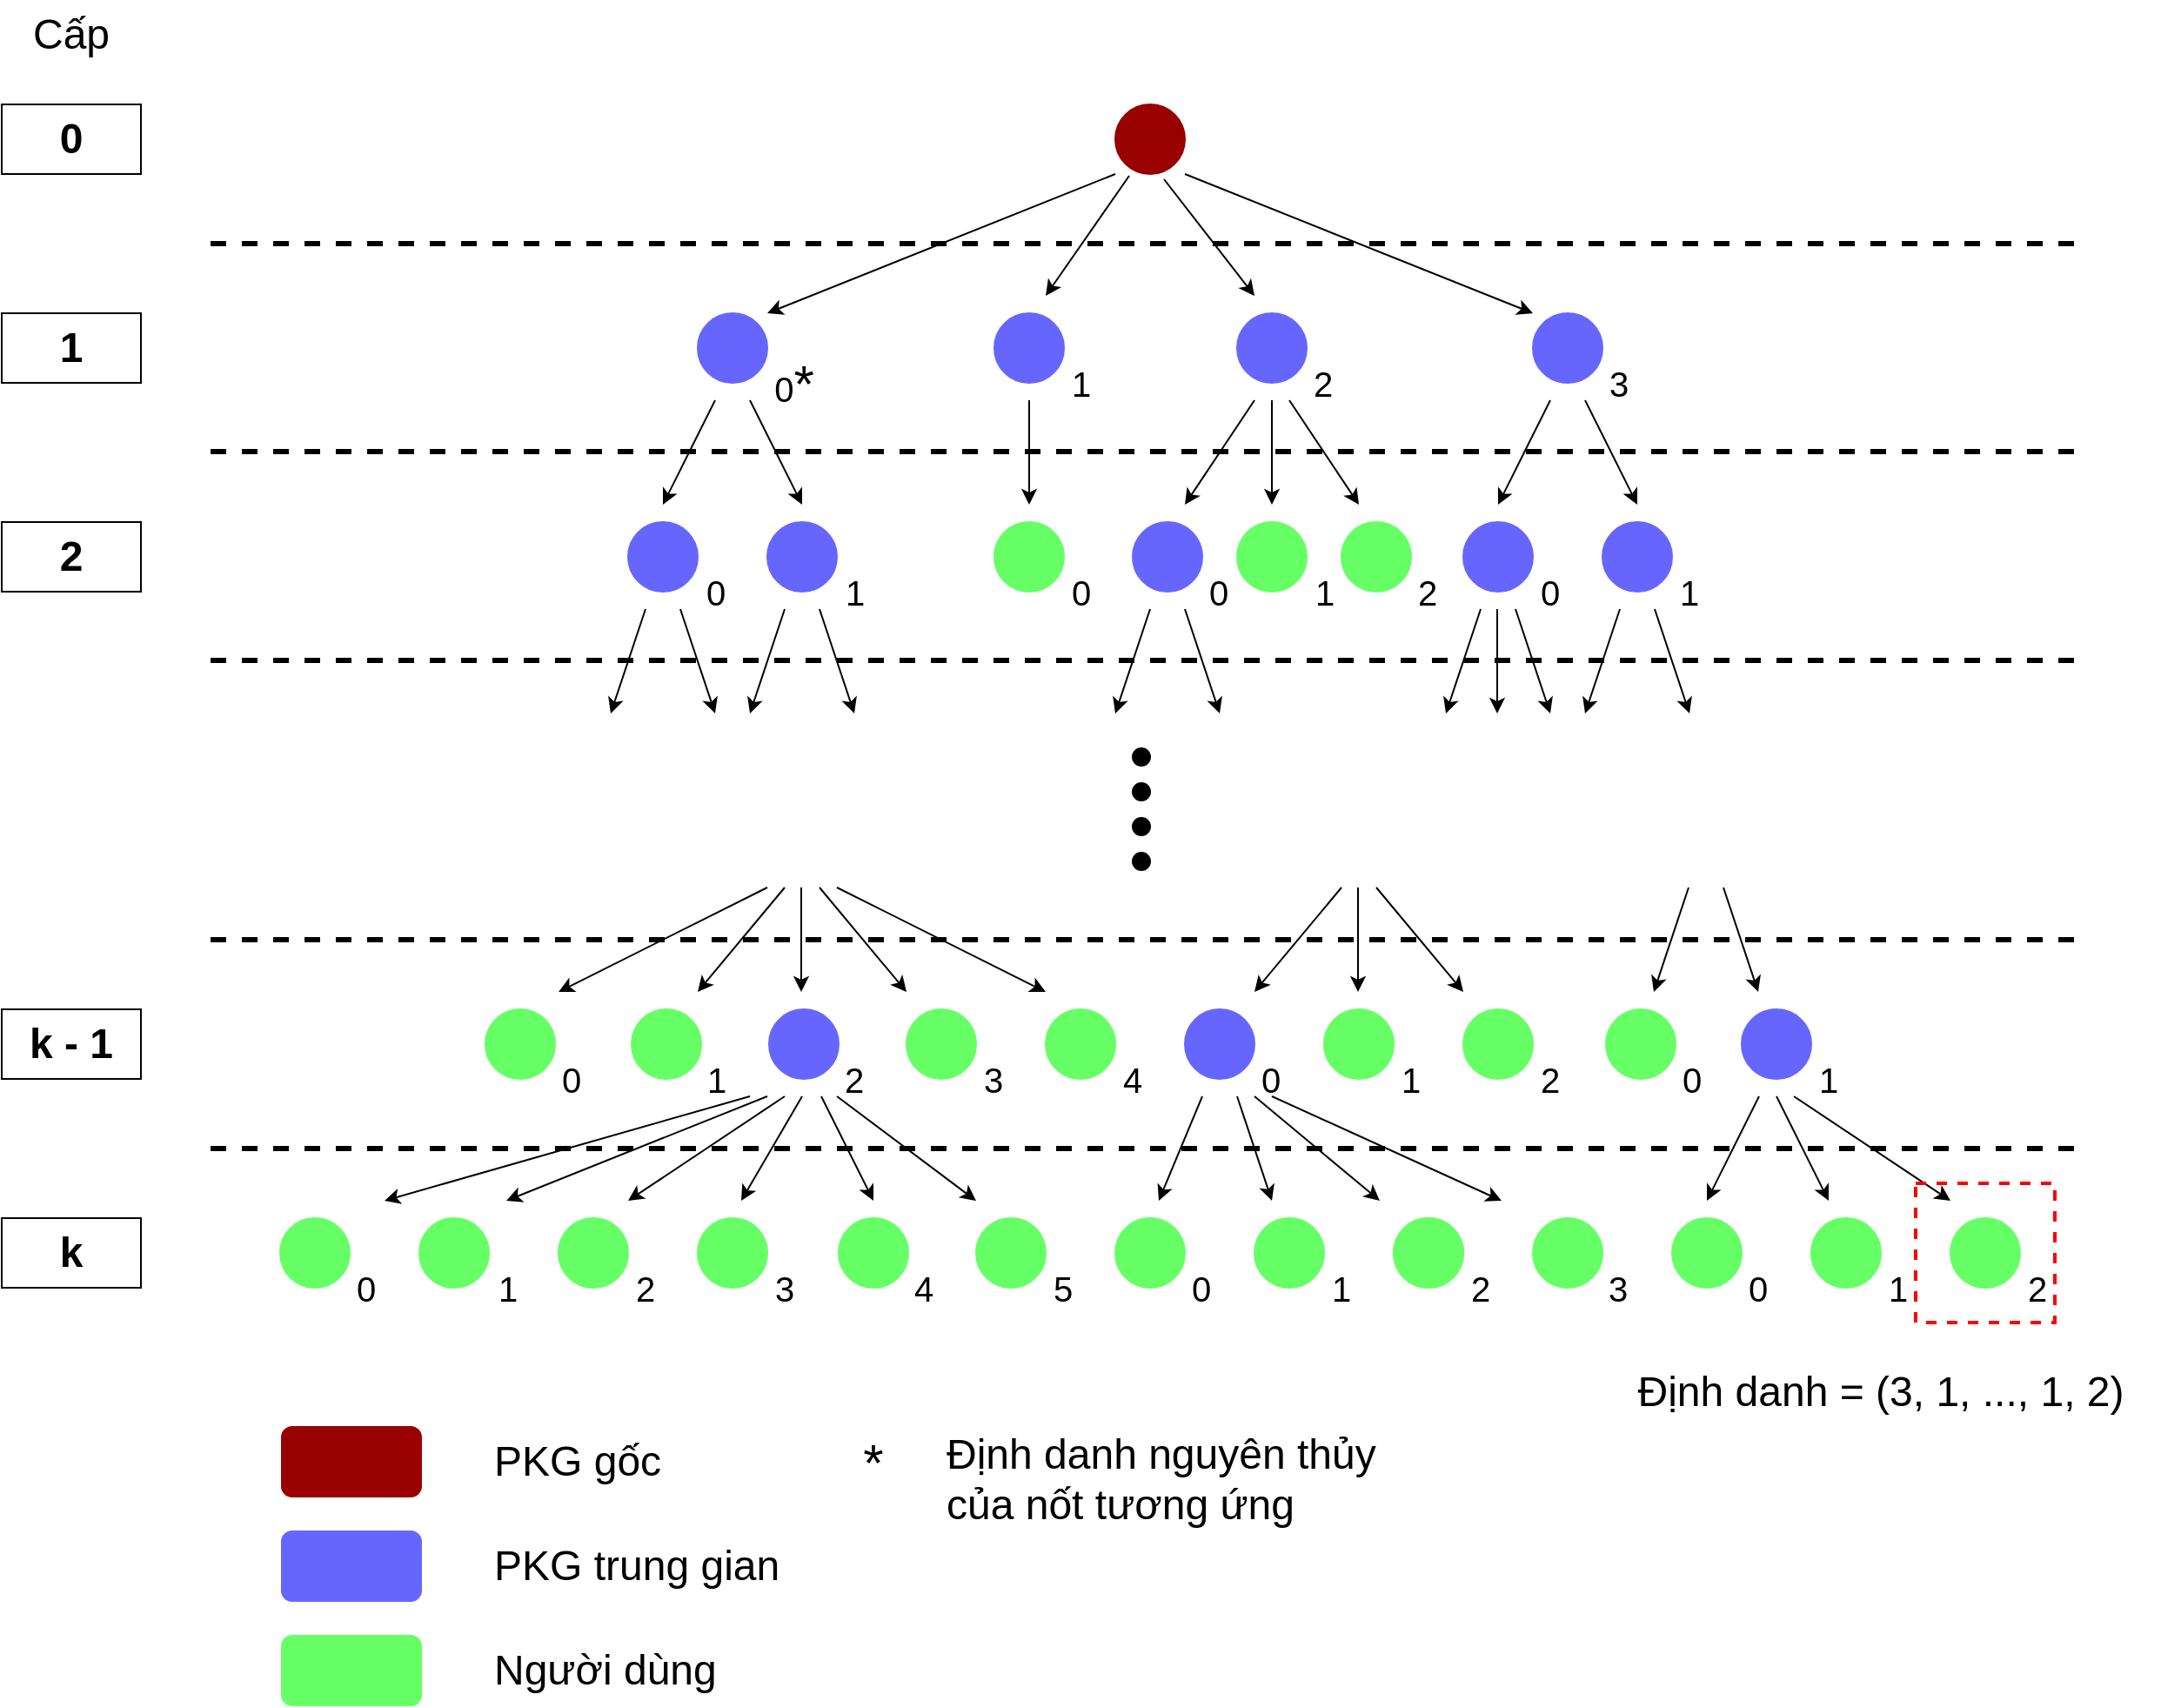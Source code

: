 <mxfile version="10.7.0"><diagram id="vFiF8j0RMszXJs4A3Tne" name="Page-1"><mxGraphModel dx="2248" dy="781" grid="1" gridSize="10" guides="1" tooltips="1" connect="1" arrows="1" fold="1" page="1" pageScale="1" pageWidth="850" pageHeight="1100" math="0" shadow="0"><root><mxCell id="0"/><mxCell id="1" parent="0"/><mxCell id="K9Ebvd3u7xetknsDpgHP-2" value="" style="ellipse;whiteSpace=wrap;html=1;aspect=fixed;fillColor=#990000;strokeColor=#990000;" parent="1" vertex="1"><mxGeometry x="400" y="80" width="40" height="40" as="geometry"/></mxCell><mxCell id="K9Ebvd3u7xetknsDpgHP-3" value="" style="ellipse;whiteSpace=wrap;html=1;aspect=fixed;fillColor=#6666FF;strokeColor=#6666FF;" parent="1" vertex="1"><mxGeometry x="330.5" y="200" width="40" height="40" as="geometry"/></mxCell><mxCell id="K9Ebvd3u7xetknsDpgHP-4" value="" style="ellipse;whiteSpace=wrap;html=1;aspect=fixed;fillColor=#6666FF;strokeColor=#6666FF;" parent="1" vertex="1"><mxGeometry x="160" y="200" width="40" height="40" as="geometry"/></mxCell><mxCell id="K9Ebvd3u7xetknsDpgHP-5" value="" style="ellipse;whiteSpace=wrap;html=1;aspect=fixed;fillColor=#6666FF;strokeColor=#6666FF;" parent="1" vertex="1"><mxGeometry x="470" y="200" width="40" height="40" as="geometry"/></mxCell><mxCell id="K9Ebvd3u7xetknsDpgHP-6" value="" style="ellipse;whiteSpace=wrap;html=1;aspect=fixed;fillColor=#6666FF;strokeColor=#6666FF;" parent="1" vertex="1"><mxGeometry x="640" y="200" width="40" height="40" as="geometry"/></mxCell><mxCell id="K9Ebvd3u7xetknsDpgHP-7" value="" style="ellipse;whiteSpace=wrap;html=1;aspect=fixed;fillColor=#6666FF;strokeColor=#6666FF;" parent="1" vertex="1"><mxGeometry x="200" y="320" width="40" height="40" as="geometry"/></mxCell><mxCell id="K9Ebvd3u7xetknsDpgHP-8" value="" style="ellipse;whiteSpace=wrap;html=1;aspect=fixed;fillColor=#6666FF;strokeColor=#6666FF;" parent="1" vertex="1"><mxGeometry x="120" y="320" width="40" height="40" as="geometry"/></mxCell><mxCell id="K9Ebvd3u7xetknsDpgHP-9" value="" style="ellipse;whiteSpace=wrap;html=1;aspect=fixed;fillColor=#66FF66;strokeColor=#66FF66;" parent="1" vertex="1"><mxGeometry x="330.5" y="320" width="40" height="40" as="geometry"/></mxCell><mxCell id="K9Ebvd3u7xetknsDpgHP-10" value="" style="ellipse;whiteSpace=wrap;html=1;aspect=fixed;fillColor=#6666FF;strokeColor=#6666FF;" parent="1" vertex="1"><mxGeometry x="410" y="320" width="40" height="40" as="geometry"/></mxCell><mxCell id="K9Ebvd3u7xetknsDpgHP-11" value="" style="ellipse;whiteSpace=wrap;html=1;aspect=fixed;fillColor=#66FF66;strokeColor=#66FF66;" parent="1" vertex="1"><mxGeometry x="470" y="320" width="40" height="40" as="geometry"/></mxCell><mxCell id="K9Ebvd3u7xetknsDpgHP-12" value="" style="ellipse;whiteSpace=wrap;html=1;aspect=fixed;fillColor=#66FF66;strokeColor=#66FF66;" parent="1" vertex="1"><mxGeometry x="530" y="320" width="40" height="40" as="geometry"/></mxCell><mxCell id="K9Ebvd3u7xetknsDpgHP-13" value="" style="ellipse;whiteSpace=wrap;html=1;aspect=fixed;fillColor=#6666FF;strokeColor=#6666FF;" parent="1" vertex="1"><mxGeometry x="600" y="320" width="40" height="40" as="geometry"/></mxCell><mxCell id="K9Ebvd3u7xetknsDpgHP-14" value="" style="ellipse;whiteSpace=wrap;html=1;aspect=fixed;fillColor=#6666FF;strokeColor=#6666FF;" parent="1" vertex="1"><mxGeometry x="680" y="320" width="40" height="40" as="geometry"/></mxCell><mxCell id="K9Ebvd3u7xetknsDpgHP-17" value="" style="endArrow=classic;html=1;strokeWidth=1;" parent="1" edge="1"><mxGeometry width="50" height="50" relative="1" as="geometry"><mxPoint x="400" y="120" as="sourcePoint"/><mxPoint x="200" y="200" as="targetPoint"/></mxGeometry></mxCell><mxCell id="K9Ebvd3u7xetknsDpgHP-18" value="" style="endArrow=classic;html=1;strokeWidth=1;exitX=0.2;exitY=1.025;exitDx=0;exitDy=0;exitPerimeter=0;" parent="1" source="K9Ebvd3u7xetknsDpgHP-2" edge="1"><mxGeometry width="50" height="50" relative="1" as="geometry"><mxPoint x="420" y="150" as="sourcePoint"/><mxPoint x="360" y="190" as="targetPoint"/></mxGeometry></mxCell><mxCell id="K9Ebvd3u7xetknsDpgHP-19" value="" style="endArrow=classic;html=1;strokeWidth=1;exitX=0.7;exitY=1.075;exitDx=0;exitDy=0;exitPerimeter=0;" parent="1" source="K9Ebvd3u7xetknsDpgHP-2" edge="1"><mxGeometry width="50" height="50" relative="1" as="geometry"><mxPoint x="430" y="130" as="sourcePoint"/><mxPoint x="480" y="190" as="targetPoint"/></mxGeometry></mxCell><mxCell id="K9Ebvd3u7xetknsDpgHP-20" value="" style="endArrow=classic;html=1;strokeWidth=1;" parent="1" edge="1"><mxGeometry width="50" height="50" relative="1" as="geometry"><mxPoint x="440" y="120" as="sourcePoint"/><mxPoint x="640" y="200" as="targetPoint"/></mxGeometry></mxCell><mxCell id="K9Ebvd3u7xetknsDpgHP-21" value="" style="endArrow=classic;html=1;strokeWidth=1;" parent="1" edge="1"><mxGeometry width="50" height="50" relative="1" as="geometry"><mxPoint x="170" y="250" as="sourcePoint"/><mxPoint x="140" y="310" as="targetPoint"/></mxGeometry></mxCell><mxCell id="K9Ebvd3u7xetknsDpgHP-22" value="" style="endArrow=classic;html=1;strokeWidth=1;" parent="1" edge="1"><mxGeometry width="50" height="50" relative="1" as="geometry"><mxPoint x="190" y="250" as="sourcePoint"/><mxPoint x="220" y="310" as="targetPoint"/></mxGeometry></mxCell><mxCell id="K9Ebvd3u7xetknsDpgHP-24" value="" style="endArrow=classic;html=1;strokeWidth=1;" parent="1" edge="1"><mxGeometry width="50" height="50" relative="1" as="geometry"><mxPoint x="650" y="250" as="sourcePoint"/><mxPoint x="620" y="310" as="targetPoint"/></mxGeometry></mxCell><mxCell id="K9Ebvd3u7xetknsDpgHP-25" value="" style="endArrow=classic;html=1;strokeWidth=1;" parent="1" edge="1"><mxGeometry width="50" height="50" relative="1" as="geometry"><mxPoint x="670" y="250" as="sourcePoint"/><mxPoint x="700" y="310" as="targetPoint"/></mxGeometry></mxCell><mxCell id="K9Ebvd3u7xetknsDpgHP-27" value="" style="endArrow=classic;html=1;strokeWidth=1;" parent="1" edge="1"><mxGeometry width="50" height="50" relative="1" as="geometry"><mxPoint x="480" y="250" as="sourcePoint"/><mxPoint x="440" y="310" as="targetPoint"/></mxGeometry></mxCell><mxCell id="K9Ebvd3u7xetknsDpgHP-28" value="" style="endArrow=classic;html=1;strokeWidth=1;" parent="1" edge="1"><mxGeometry width="50" height="50" relative="1" as="geometry"><mxPoint x="500" y="250" as="sourcePoint"/><mxPoint x="540" y="310" as="targetPoint"/></mxGeometry></mxCell><mxCell id="K9Ebvd3u7xetknsDpgHP-29" value="" style="endArrow=classic;html=1;strokeWidth=1;" parent="1" edge="1"><mxGeometry width="50" height="50" relative="1" as="geometry"><mxPoint x="490" y="250" as="sourcePoint"/><mxPoint x="490" y="310" as="targetPoint"/></mxGeometry></mxCell><mxCell id="K9Ebvd3u7xetknsDpgHP-30" value="" style="endArrow=classic;html=1;strokeWidth=1;" parent="1" edge="1"><mxGeometry width="50" height="50" relative="1" as="geometry"><mxPoint x="350.5" y="250" as="sourcePoint"/><mxPoint x="350.5" y="310" as="targetPoint"/></mxGeometry></mxCell><mxCell id="K9Ebvd3u7xetknsDpgHP-33" value="" style="endArrow=classic;html=1;strokeWidth=1;" parent="1" edge="1"><mxGeometry width="50" height="50" relative="1" as="geometry"><mxPoint x="130" y="370" as="sourcePoint"/><mxPoint x="110" y="430" as="targetPoint"/></mxGeometry></mxCell><mxCell id="K9Ebvd3u7xetknsDpgHP-34" value="" style="endArrow=classic;html=1;strokeWidth=1;" parent="1" edge="1"><mxGeometry width="50" height="50" relative="1" as="geometry"><mxPoint x="150" y="370" as="sourcePoint"/><mxPoint x="170" y="430" as="targetPoint"/></mxGeometry></mxCell><mxCell id="K9Ebvd3u7xetknsDpgHP-35" value="" style="endArrow=classic;html=1;strokeWidth=1;" parent="1" edge="1"><mxGeometry width="50" height="50" relative="1" as="geometry"><mxPoint x="210" y="370" as="sourcePoint"/><mxPoint x="190" y="430" as="targetPoint"/></mxGeometry></mxCell><mxCell id="K9Ebvd3u7xetknsDpgHP-36" value="" style="endArrow=classic;html=1;strokeWidth=1;" parent="1" edge="1"><mxGeometry width="50" height="50" relative="1" as="geometry"><mxPoint x="230" y="370" as="sourcePoint"/><mxPoint x="250" y="430" as="targetPoint"/></mxGeometry></mxCell><mxCell id="K9Ebvd3u7xetknsDpgHP-37" value="" style="endArrow=classic;html=1;strokeWidth=1;" parent="1" edge="1"><mxGeometry width="50" height="50" relative="1" as="geometry"><mxPoint x="420" y="370" as="sourcePoint"/><mxPoint x="400" y="430" as="targetPoint"/></mxGeometry></mxCell><mxCell id="K9Ebvd3u7xetknsDpgHP-38" value="" style="endArrow=classic;html=1;strokeWidth=1;" parent="1" edge="1"><mxGeometry width="50" height="50" relative="1" as="geometry"><mxPoint x="440" y="370" as="sourcePoint"/><mxPoint x="460" y="430" as="targetPoint"/></mxGeometry></mxCell><mxCell id="K9Ebvd3u7xetknsDpgHP-39" value="" style="endArrow=classic;html=1;strokeWidth=1;" parent="1" edge="1"><mxGeometry width="50" height="50" relative="1" as="geometry"><mxPoint x="610" y="370" as="sourcePoint"/><mxPoint x="590" y="430" as="targetPoint"/></mxGeometry></mxCell><mxCell id="K9Ebvd3u7xetknsDpgHP-40" value="" style="endArrow=classic;html=1;strokeWidth=1;" parent="1" edge="1"><mxGeometry width="50" height="50" relative="1" as="geometry"><mxPoint x="630" y="370" as="sourcePoint"/><mxPoint x="650" y="430" as="targetPoint"/></mxGeometry></mxCell><mxCell id="K9Ebvd3u7xetknsDpgHP-41" value="" style="endArrow=classic;html=1;strokeWidth=1;" parent="1" edge="1"><mxGeometry width="50" height="50" relative="1" as="geometry"><mxPoint x="690" y="370" as="sourcePoint"/><mxPoint x="670" y="430" as="targetPoint"/></mxGeometry></mxCell><mxCell id="K9Ebvd3u7xetknsDpgHP-42" value="" style="endArrow=classic;html=1;strokeWidth=1;" parent="1" edge="1"><mxGeometry width="50" height="50" relative="1" as="geometry"><mxPoint x="710" y="370" as="sourcePoint"/><mxPoint x="730" y="430" as="targetPoint"/></mxGeometry></mxCell><mxCell id="K9Ebvd3u7xetknsDpgHP-44" value="" style="ellipse;whiteSpace=wrap;html=1;aspect=fixed;fillColor=#000000;" parent="1" vertex="1"><mxGeometry x="410" y="450" width="10" height="10" as="geometry"/></mxCell><mxCell id="K9Ebvd3u7xetknsDpgHP-45" value="" style="ellipse;whiteSpace=wrap;html=1;aspect=fixed;fillColor=#000000;" parent="1" vertex="1"><mxGeometry x="410" y="470" width="10" height="10" as="geometry"/></mxCell><mxCell id="K9Ebvd3u7xetknsDpgHP-46" value="" style="ellipse;whiteSpace=wrap;html=1;aspect=fixed;fillColor=#000000;" parent="1" vertex="1"><mxGeometry x="410" y="490" width="10" height="10" as="geometry"/></mxCell><mxCell id="K9Ebvd3u7xetknsDpgHP-47" value="" style="ellipse;whiteSpace=wrap;html=1;aspect=fixed;fillColor=#000000;" parent="1" vertex="1"><mxGeometry x="410" y="510" width="10" height="10" as="geometry"/></mxCell><mxCell id="K9Ebvd3u7xetknsDpgHP-48" value="" style="endArrow=none;dashed=1;html=1;strokeWidth=3;" parent="1" edge="1"><mxGeometry width="50" height="50" relative="1" as="geometry"><mxPoint x="-120" y="560" as="sourcePoint"/><mxPoint x="960" y="560" as="targetPoint"/></mxGeometry></mxCell><mxCell id="K9Ebvd3u7xetknsDpgHP-49" value="" style="ellipse;whiteSpace=wrap;html=1;aspect=fixed;fillColor=#6666FF;strokeColor=#6666FF;" parent="1" vertex="1"><mxGeometry x="201" y="600" width="40" height="40" as="geometry"/></mxCell><mxCell id="K9Ebvd3u7xetknsDpgHP-50" value="" style="ellipse;whiteSpace=wrap;html=1;aspect=fixed;fillColor=#66FF66;strokeColor=#66FF66;" parent="1" vertex="1"><mxGeometry x="122" y="600" width="40" height="40" as="geometry"/></mxCell><mxCell id="K9Ebvd3u7xetknsDpgHP-51" value="" style="ellipse;whiteSpace=wrap;html=1;aspect=fixed;fillColor=#6666FF;strokeColor=#6666FF;" parent="1" vertex="1"><mxGeometry x="440" y="600" width="40" height="40" as="geometry"/></mxCell><mxCell id="K9Ebvd3u7xetknsDpgHP-52" value="" style="ellipse;whiteSpace=wrap;html=1;aspect=fixed;fillColor=#66FF66;strokeColor=#66FF66;" parent="1" vertex="1"><mxGeometry x="682" y="600" width="40" height="40" as="geometry"/></mxCell><mxCell id="K9Ebvd3u7xetknsDpgHP-53" value="" style="ellipse;whiteSpace=wrap;html=1;aspect=fixed;fillColor=#66FF66;strokeColor=#66FF66;" parent="1" vertex="1"><mxGeometry x="160" y="720" width="40" height="40" as="geometry"/></mxCell><mxCell id="K9Ebvd3u7xetknsDpgHP-54" value="" style="ellipse;whiteSpace=wrap;html=1;aspect=fixed;fillColor=#66FF66;strokeColor=#66FF66;" parent="1" vertex="1"><mxGeometry x="-80" y="720" width="40" height="40" as="geometry"/></mxCell><mxCell id="K9Ebvd3u7xetknsDpgHP-55" value="" style="ellipse;whiteSpace=wrap;html=1;aspect=fixed;fillColor=#66FF66;strokeColor=#66FF66;" parent="1" vertex="1"><mxGeometry x="320" y="720" width="40" height="40" as="geometry"/></mxCell><mxCell id="K9Ebvd3u7xetknsDpgHP-56" value="" style="ellipse;whiteSpace=wrap;html=1;aspect=fixed;fillColor=#66FF66;strokeColor=#66FF66;" parent="1" vertex="1"><mxGeometry x="400" y="720" width="40" height="40" as="geometry"/></mxCell><mxCell id="K9Ebvd3u7xetknsDpgHP-57" value="" style="ellipse;whiteSpace=wrap;html=1;aspect=fixed;fillColor=#66FF66;strokeColor=#66FF66;" parent="1" vertex="1"><mxGeometry x="480" y="720" width="40" height="40" as="geometry"/></mxCell><mxCell id="K9Ebvd3u7xetknsDpgHP-122" value="" style="ellipse;whiteSpace=wrap;html=1;aspect=fixed;fillColor=#66FF66;strokeColor=#66FF66;" parent="1" vertex="1"><mxGeometry x="560" y="720" width="40" height="40" as="geometry"/></mxCell><mxCell id="K9Ebvd3u7xetknsDpgHP-59" value="" style="ellipse;whiteSpace=wrap;html=1;aspect=fixed;fillColor=#66FF66;strokeColor=#66FF66;" parent="1" vertex="1"><mxGeometry x="560" y="720" width="40" height="40" as="geometry"/></mxCell><mxCell id="K9Ebvd3u7xetknsDpgHP-60" value="" style="ellipse;whiteSpace=wrap;html=1;aspect=fixed;fillColor=#66FF66;strokeColor=#66FF66;" parent="1" vertex="1"><mxGeometry x="640" y="720" width="40" height="40" as="geometry"/></mxCell><mxCell id="K9Ebvd3u7xetknsDpgHP-61" value="" style="endArrow=none;dashed=1;html=1;strokeWidth=3;" parent="1" edge="1"><mxGeometry width="50" height="50" relative="1" as="geometry"><mxPoint x="-120" y="680" as="sourcePoint"/><mxPoint x="960" y="680" as="targetPoint"/></mxGeometry></mxCell><mxCell id="K9Ebvd3u7xetknsDpgHP-63" value="" style="endArrow=classic;html=1;strokeWidth=1;" parent="1" edge="1"><mxGeometry width="50" height="50" relative="1" as="geometry"><mxPoint x="220" y="650" as="sourcePoint"/><mxPoint x="185" y="710" as="targetPoint"/></mxGeometry></mxCell><mxCell id="K9Ebvd3u7xetknsDpgHP-64" value="" style="endArrow=classic;html=1;strokeWidth=1;" parent="1" edge="1"><mxGeometry width="50" height="50" relative="1" as="geometry"><mxPoint x="231" y="650" as="sourcePoint"/><mxPoint x="261" y="710" as="targetPoint"/></mxGeometry></mxCell><mxCell id="K9Ebvd3u7xetknsDpgHP-65" value="" style="endArrow=classic;html=1;strokeWidth=1;" parent="1" edge="1"><mxGeometry width="50" height="50" relative="1" as="geometry"><mxPoint x="490" y="650" as="sourcePoint"/><mxPoint x="622" y="710" as="targetPoint"/></mxGeometry></mxCell><mxCell id="K9Ebvd3u7xetknsDpgHP-67" value="" style="endArrow=classic;html=1;strokeWidth=1;" parent="1" edge="1"><mxGeometry width="50" height="50" relative="1" as="geometry"><mxPoint x="450" y="650" as="sourcePoint"/><mxPoint x="425" y="710" as="targetPoint"/></mxGeometry></mxCell><mxCell id="K9Ebvd3u7xetknsDpgHP-68" value="" style="endArrow=classic;html=1;strokeWidth=1;" parent="1" edge="1"><mxGeometry width="50" height="50" relative="1" as="geometry"><mxPoint x="480" y="650" as="sourcePoint"/><mxPoint x="552" y="710" as="targetPoint"/></mxGeometry></mxCell><mxCell id="K9Ebvd3u7xetknsDpgHP-69" value="" style="endArrow=classic;html=1;strokeWidth=1;" parent="1" edge="1"><mxGeometry width="50" height="50" relative="1" as="geometry"><mxPoint x="470" y="650" as="sourcePoint"/><mxPoint x="490" y="710" as="targetPoint"/></mxGeometry></mxCell><mxCell id="K9Ebvd3u7xetknsDpgHP-71" value="" style="ellipse;whiteSpace=wrap;html=1;aspect=fixed;fillColor=#66FF66;strokeColor=#66FF66;" parent="1" vertex="1"><mxGeometry x="280" y="600" width="40" height="40" as="geometry"/></mxCell><mxCell id="K9Ebvd3u7xetknsDpgHP-72" value="" style="ellipse;whiteSpace=wrap;html=1;aspect=fixed;fillColor=#66FF66;strokeColor=#66FF66;" parent="1" vertex="1"><mxGeometry x="360" y="600" width="40" height="40" as="geometry"/></mxCell><mxCell id="K9Ebvd3u7xetknsDpgHP-73" value="" style="ellipse;whiteSpace=wrap;html=1;aspect=fixed;fillColor=#66FF66;strokeColor=#66FF66;" parent="1" vertex="1"><mxGeometry x="520" y="600" width="40" height="40" as="geometry"/></mxCell><mxCell id="K9Ebvd3u7xetknsDpgHP-103" value="" style="ellipse;whiteSpace=wrap;html=1;aspect=fixed;fillColor=#6666FF;strokeColor=#6666FF;" parent="1" vertex="1"><mxGeometry x="760" y="600" width="40" height="40" as="geometry"/></mxCell><mxCell id="K9Ebvd3u7xetknsDpgHP-105" value="" style="ellipse;whiteSpace=wrap;html=1;aspect=fixed;fillColor=#66FF66;strokeColor=#66FF66;" parent="1" vertex="1"><mxGeometry x="720" y="720" width="40" height="40" as="geometry"/></mxCell><mxCell id="K9Ebvd3u7xetknsDpgHP-106" value="" style="ellipse;whiteSpace=wrap;html=1;aspect=fixed;fillColor=#66FF66;strokeColor=#66FF66;" parent="1" vertex="1"><mxGeometry x="800" y="720" width="40" height="40" as="geometry"/></mxCell><mxCell id="K9Ebvd3u7xetknsDpgHP-107" value="" style="ellipse;whiteSpace=wrap;html=1;aspect=fixed;fillColor=#66FF66;strokeColor=#66FF66;" parent="1" vertex="1"><mxGeometry x="880" y="720" width="40" height="40" as="geometry"/></mxCell><mxCell id="K9Ebvd3u7xetknsDpgHP-112" value="" style="endArrow=classic;html=1;strokeWidth=1;" parent="1" edge="1"><mxGeometry width="50" height="50" relative="1" as="geometry"><mxPoint x="770" y="650" as="sourcePoint"/><mxPoint x="740" y="710" as="targetPoint"/></mxGeometry></mxCell><mxCell id="K9Ebvd3u7xetknsDpgHP-113" value="" style="endArrow=classic;html=1;strokeWidth=1;" parent="1" edge="1"><mxGeometry width="50" height="50" relative="1" as="geometry"><mxPoint x="790" y="650" as="sourcePoint"/><mxPoint x="880" y="710" as="targetPoint"/></mxGeometry></mxCell><mxCell id="K9Ebvd3u7xetknsDpgHP-114" value="" style="endArrow=classic;html=1;strokeWidth=1;" parent="1" edge="1"><mxGeometry width="50" height="50" relative="1" as="geometry"><mxPoint x="780" y="650" as="sourcePoint"/><mxPoint x="810" y="710" as="targetPoint"/></mxGeometry></mxCell><mxCell id="K9Ebvd3u7xetknsDpgHP-120" value="" style="ellipse;whiteSpace=wrap;html=1;aspect=fixed;fillColor=#66FF66;strokeColor=#66FF66;" parent="1" vertex="1"><mxGeometry x="38" y="600" width="40" height="40" as="geometry"/></mxCell><mxCell id="K9Ebvd3u7xetknsDpgHP-121" value="" style="endArrow=classic;html=1;strokeWidth=1;" parent="1" edge="1"><mxGeometry width="50" height="50" relative="1" as="geometry"><mxPoint x="619.5" y="370" as="sourcePoint"/><mxPoint x="619.5" y="430" as="targetPoint"/></mxGeometry></mxCell><mxCell id="K9Ebvd3u7xetknsDpgHP-125" value="" style="ellipse;whiteSpace=wrap;html=1;aspect=fixed;fillColor=#66FF66;strokeColor=#66FF66;" parent="1" vertex="1"><mxGeometry x="600" y="600" width="40" height="40" as="geometry"/></mxCell><mxCell id="K9Ebvd3u7xetknsDpgHP-127" value="" style="ellipse;whiteSpace=wrap;html=1;aspect=fixed;fillColor=#66FF66;strokeColor=#66FF66;" parent="1" vertex="1"><mxGeometry y="720" width="40" height="40" as="geometry"/></mxCell><mxCell id="K9Ebvd3u7xetknsDpgHP-128" value="" style="ellipse;whiteSpace=wrap;html=1;aspect=fixed;fillColor=#66FF66;strokeColor=#66FF66;" parent="1" vertex="1"><mxGeometry x="80" y="720" width="40" height="40" as="geometry"/></mxCell><mxCell id="K9Ebvd3u7xetknsDpgHP-129" value="" style="ellipse;whiteSpace=wrap;html=1;aspect=fixed;fillColor=#66FF66;strokeColor=#66FF66;" parent="1" vertex="1"><mxGeometry x="241" y="720" width="40" height="40" as="geometry"/></mxCell><mxCell id="K9Ebvd3u7xetknsDpgHP-130" value="" style="endArrow=classic;html=1;strokeWidth=1;" parent="1" edge="1"><mxGeometry width="50" height="50" relative="1" as="geometry"><mxPoint x="200" y="650" as="sourcePoint"/><mxPoint x="50" y="710" as="targetPoint"/></mxGeometry></mxCell><mxCell id="K9Ebvd3u7xetknsDpgHP-131" value="" style="endArrow=classic;html=1;strokeWidth=1;" parent="1" edge="1"><mxGeometry width="50" height="50" relative="1" as="geometry"><mxPoint x="240" y="650" as="sourcePoint"/><mxPoint x="320" y="710" as="targetPoint"/></mxGeometry></mxCell><mxCell id="K9Ebvd3u7xetknsDpgHP-132" value="" style="endArrow=classic;html=1;strokeWidth=1;" parent="1" edge="1"><mxGeometry width="50" height="50" relative="1" as="geometry"><mxPoint x="210" y="650" as="sourcePoint"/><mxPoint x="120" y="710" as="targetPoint"/></mxGeometry></mxCell><mxCell id="K9Ebvd3u7xetknsDpgHP-133" value="" style="endArrow=classic;html=1;strokeWidth=1;" parent="1" edge="1"><mxGeometry width="50" height="50" relative="1" as="geometry"><mxPoint x="190" y="650" as="sourcePoint"/><mxPoint x="-20" y="710" as="targetPoint"/></mxGeometry></mxCell><mxCell id="K9Ebvd3u7xetknsDpgHP-135" value="" style="endArrow=none;dashed=1;html=1;strokeWidth=3;" parent="1" edge="1"><mxGeometry width="50" height="50" relative="1" as="geometry"><mxPoint x="-120" y="279.5" as="sourcePoint"/><mxPoint x="960" y="279.5" as="targetPoint"/></mxGeometry></mxCell><mxCell id="K9Ebvd3u7xetknsDpgHP-136" value="" style="endArrow=none;dashed=1;html=1;strokeWidth=3;" parent="1" edge="1"><mxGeometry width="50" height="50" relative="1" as="geometry"><mxPoint x="-120" y="399.5" as="sourcePoint"/><mxPoint x="960" y="399.5" as="targetPoint"/></mxGeometry></mxCell><mxCell id="K9Ebvd3u7xetknsDpgHP-137" value="" style="endArrow=none;dashed=1;html=1;strokeWidth=3;" parent="1" edge="1"><mxGeometry width="50" height="50" relative="1" as="geometry"><mxPoint x="-120" y="160" as="sourcePoint"/><mxPoint x="960" y="160" as="targetPoint"/></mxGeometry></mxCell><mxCell id="K9Ebvd3u7xetknsDpgHP-141" value="k - 1" style="rounded=0;whiteSpace=wrap;html=1;strokeColor=#000000;fillColor=none;fontSize=24;fontStyle=1;fontFamily=Helvetica;" parent="1" vertex="1"><mxGeometry x="-240" y="600" width="80" height="40" as="geometry"/></mxCell><mxCell id="K9Ebvd3u7xetknsDpgHP-142" value="k" style="rounded=0;whiteSpace=wrap;html=1;strokeColor=#000000;fillColor=none;fontSize=24;fontStyle=1;fontFamily=Helvetica;" parent="1" vertex="1"><mxGeometry x="-240" y="720" width="80" height="40" as="geometry"/></mxCell><mxCell id="K9Ebvd3u7xetknsDpgHP-143" value="2" style="rounded=0;whiteSpace=wrap;html=1;strokeColor=#000000;fillColor=none;fontSize=24;fontStyle=1;fontFamily=Helvetica;" parent="1" vertex="1"><mxGeometry x="-240" y="320" width="80" height="40" as="geometry"/></mxCell><mxCell id="K9Ebvd3u7xetknsDpgHP-144" value="1" style="rounded=0;whiteSpace=wrap;html=1;strokeColor=#000000;fillColor=none;fontSize=24;fontStyle=1;fontFamily=Helvetica;" parent="1" vertex="1"><mxGeometry x="-240" y="200" width="80" height="40" as="geometry"/></mxCell><mxCell id="K9Ebvd3u7xetknsDpgHP-145" value="0" style="rounded=0;whiteSpace=wrap;html=1;strokeColor=#000000;fillColor=none;fontSize=24;fontStyle=1;fontFamily=Helvetica;" parent="1" vertex="1"><mxGeometry x="-240" y="80" width="80" height="40" as="geometry"/></mxCell><mxCell id="K9Ebvd3u7xetknsDpgHP-146" value="Cấp" style="text;html=1;strokeColor=none;fillColor=none;align=center;verticalAlign=middle;whiteSpace=wrap;rounded=0;fontFamily=Helvetica;fontSize=24;" parent="1" vertex="1"><mxGeometry x="-240" y="20" width="80" height="40" as="geometry"/></mxCell><mxCell id="K9Ebvd3u7xetknsDpgHP-147" value="" style="rounded=1;whiteSpace=wrap;html=1;strokeColor=#990000;fillColor=#990000;fontFamily=Helvetica;fontSize=24;" parent="1" vertex="1"><mxGeometry x="-79" y="840" width="80" height="40" as="geometry"/></mxCell><mxCell id="K9Ebvd3u7xetknsDpgHP-148" value="" style="rounded=1;whiteSpace=wrap;html=1;strokeColor=#6666FF;fillColor=#6666FF;fontFamily=Helvetica;fontSize=24;" parent="1" vertex="1"><mxGeometry x="-79" y="900" width="80" height="40" as="geometry"/></mxCell><mxCell id="K9Ebvd3u7xetknsDpgHP-149" value="" style="rounded=1;whiteSpace=wrap;html=1;strokeColor=#66FF66;fillColor=#66FF66;fontFamily=Helvetica;fontSize=24;" parent="1" vertex="1"><mxGeometry x="-79" y="960" width="80" height="40" as="geometry"/></mxCell><mxCell id="K9Ebvd3u7xetknsDpgHP-150" value="PKG gốc" style="text;html=1;strokeColor=none;fillColor=none;align=left;verticalAlign=middle;whiteSpace=wrap;rounded=0;fontFamily=Helvetica;fontSize=24;" parent="1" vertex="1"><mxGeometry x="41" y="840" width="200" height="40" as="geometry"/></mxCell><mxCell id="K9Ebvd3u7xetknsDpgHP-151" value="PKG trung gian" style="text;html=1;strokeColor=none;fillColor=none;align=left;verticalAlign=middle;whiteSpace=wrap;rounded=0;fontFamily=Helvetica;fontSize=24;" parent="1" vertex="1"><mxGeometry x="41" y="900" width="200" height="40" as="geometry"/></mxCell><mxCell id="K9Ebvd3u7xetknsDpgHP-152" value="Người dùng" style="text;html=1;strokeColor=none;fillColor=none;align=left;verticalAlign=middle;whiteSpace=wrap;rounded=0;fontFamily=Helvetica;fontSize=24;" parent="1" vertex="1"><mxGeometry x="41" y="960" width="200" height="40" as="geometry"/></mxCell><mxCell id="K9Ebvd3u7xetknsDpgHP-155" value="0&lt;font style=&quot;font-size: 30px&quot;&gt;*&lt;/font&gt;" style="text;html=1;strokeColor=none;fillColor=none;align=center;verticalAlign=middle;whiteSpace=wrap;rounded=0;fontFamily=Helvetica;fontSize=20;" parent="1" vertex="1"><mxGeometry x="201" y="220" width="29" height="40" as="geometry"/></mxCell><mxCell id="K9Ebvd3u7xetknsDpgHP-156" value="2" style="text;html=1;strokeColor=none;fillColor=none;align=center;verticalAlign=middle;whiteSpace=wrap;rounded=0;fontFamily=Helvetica;fontSize=20;" parent="1" vertex="1"><mxGeometry x="510" y="220" width="19" height="40" as="geometry"/></mxCell><mxCell id="K9Ebvd3u7xetknsDpgHP-157" value="1" style="text;html=1;strokeColor=none;fillColor=none;align=center;verticalAlign=middle;whiteSpace=wrap;rounded=0;fontFamily=Helvetica;fontSize=20;" parent="1" vertex="1"><mxGeometry x="370.5" y="220" width="19" height="40" as="geometry"/></mxCell><mxCell id="K9Ebvd3u7xetknsDpgHP-158" value="3" style="text;html=1;strokeColor=none;fillColor=none;align=center;verticalAlign=middle;whiteSpace=wrap;rounded=0;fontFamily=Helvetica;fontSize=20;" parent="1" vertex="1"><mxGeometry x="680" y="220" width="19" height="40" as="geometry"/></mxCell><mxCell id="K9Ebvd3u7xetknsDpgHP-159" value="0" style="text;html=1;strokeColor=none;fillColor=none;align=center;verticalAlign=middle;whiteSpace=wrap;rounded=0;fontFamily=Helvetica;fontSize=20;" parent="1" vertex="1"><mxGeometry x="640" y="340" width="20" height="40" as="geometry"/></mxCell><mxCell id="K9Ebvd3u7xetknsDpgHP-160" value="1" style="text;html=1;strokeColor=none;fillColor=none;align=center;verticalAlign=middle;whiteSpace=wrap;rounded=0;fontFamily=Helvetica;fontSize=20;" parent="1" vertex="1"><mxGeometry x="720" y="340" width="20" height="40" as="geometry"/></mxCell><mxCell id="K9Ebvd3u7xetknsDpgHP-163" value="" style="endArrow=classic;html=1;strokeWidth=1;" parent="1" edge="1"><mxGeometry width="50" height="50" relative="1" as="geometry"><mxPoint x="729.5" y="530" as="sourcePoint"/><mxPoint x="709.5" y="590" as="targetPoint"/></mxGeometry></mxCell><mxCell id="K9Ebvd3u7xetknsDpgHP-164" value="" style="endArrow=classic;html=1;strokeWidth=1;" parent="1" edge="1"><mxGeometry width="50" height="50" relative="1" as="geometry"><mxPoint x="749.5" y="530" as="sourcePoint"/><mxPoint x="769.5" y="590" as="targetPoint"/></mxGeometry></mxCell><mxCell id="K9Ebvd3u7xetknsDpgHP-165" value="1" style="text;html=1;strokeColor=none;fillColor=none;align=center;verticalAlign=middle;whiteSpace=wrap;rounded=0;fontFamily=Helvetica;fontSize=20;" parent="1" vertex="1"><mxGeometry x="800" y="620" width="20" height="40" as="geometry"/></mxCell><mxCell id="K9Ebvd3u7xetknsDpgHP-166" value="0" style="text;html=1;strokeColor=none;fillColor=none;align=center;verticalAlign=middle;whiteSpace=wrap;rounded=0;fontFamily=Helvetica;fontSize=20;" parent="1" vertex="1"><mxGeometry x="161" y="340" width="19" height="40" as="geometry"/></mxCell><mxCell id="K9Ebvd3u7xetknsDpgHP-167" value="1" style="text;html=1;strokeColor=none;fillColor=none;align=center;verticalAlign=middle;whiteSpace=wrap;rounded=0;fontFamily=Helvetica;fontSize=20;" parent="1" vertex="1"><mxGeometry x="240.5" y="340" width="19" height="40" as="geometry"/></mxCell><mxCell id="K9Ebvd3u7xetknsDpgHP-168" value="0" style="text;html=1;strokeColor=none;fillColor=none;align=center;verticalAlign=middle;whiteSpace=wrap;rounded=0;fontFamily=Helvetica;fontSize=20;" parent="1" vertex="1"><mxGeometry x="370.5" y="340" width="19" height="40" as="geometry"/></mxCell><mxCell id="K9Ebvd3u7xetknsDpgHP-169" value="0" style="text;html=1;strokeColor=none;fillColor=none;align=center;verticalAlign=middle;whiteSpace=wrap;rounded=0;fontFamily=Helvetica;fontSize=20;" parent="1" vertex="1"><mxGeometry x="450" y="340" width="19" height="40" as="geometry"/></mxCell><mxCell id="K9Ebvd3u7xetknsDpgHP-170" value="1" style="text;html=1;strokeColor=none;fillColor=none;align=center;verticalAlign=middle;whiteSpace=wrap;rounded=0;fontFamily=Helvetica;fontSize=20;" parent="1" vertex="1"><mxGeometry x="510.5" y="340" width="19" height="40" as="geometry"/></mxCell><mxCell id="K9Ebvd3u7xetknsDpgHP-171" value="2" style="text;html=1;strokeColor=none;fillColor=none;align=center;verticalAlign=middle;whiteSpace=wrap;rounded=0;fontFamily=Helvetica;fontSize=20;" parent="1" vertex="1"><mxGeometry x="570" y="340" width="19" height="40" as="geometry"/></mxCell><mxCell id="K9Ebvd3u7xetknsDpgHP-172" value="" style="endArrow=classic;html=1;strokeWidth=1;" parent="1" edge="1"><mxGeometry width="50" height="50" relative="1" as="geometry"><mxPoint x="530" y="530" as="sourcePoint"/><mxPoint x="480" y="590" as="targetPoint"/></mxGeometry></mxCell><mxCell id="K9Ebvd3u7xetknsDpgHP-173" value="" style="endArrow=classic;html=1;strokeWidth=1;" parent="1" edge="1"><mxGeometry width="50" height="50" relative="1" as="geometry"><mxPoint x="550" y="530" as="sourcePoint"/><mxPoint x="600" y="590" as="targetPoint"/></mxGeometry></mxCell><mxCell id="K9Ebvd3u7xetknsDpgHP-174" value="" style="endArrow=classic;html=1;strokeWidth=1;" parent="1" edge="1"><mxGeometry width="50" height="50" relative="1" as="geometry"><mxPoint x="539.5" y="530" as="sourcePoint"/><mxPoint x="539.5" y="590" as="targetPoint"/></mxGeometry></mxCell><mxCell id="K9Ebvd3u7xetknsDpgHP-175" value="" style="endArrow=classic;html=1;strokeWidth=1;" parent="1" edge="1"><mxGeometry width="50" height="50" relative="1" as="geometry"><mxPoint x="210" y="530" as="sourcePoint"/><mxPoint x="160" y="590" as="targetPoint"/></mxGeometry></mxCell><mxCell id="K9Ebvd3u7xetknsDpgHP-176" value="" style="endArrow=classic;html=1;strokeWidth=1;" parent="1" edge="1"><mxGeometry width="50" height="50" relative="1" as="geometry"><mxPoint x="230" y="530" as="sourcePoint"/><mxPoint x="280" y="590" as="targetPoint"/></mxGeometry></mxCell><mxCell id="K9Ebvd3u7xetknsDpgHP-177" value="" style="endArrow=classic;html=1;strokeWidth=1;" parent="1" edge="1"><mxGeometry width="50" height="50" relative="1" as="geometry"><mxPoint x="219.5" y="530" as="sourcePoint"/><mxPoint x="219.5" y="590" as="targetPoint"/></mxGeometry></mxCell><mxCell id="K9Ebvd3u7xetknsDpgHP-178" value="" style="endArrow=classic;html=1;strokeWidth=1;" parent="1" edge="1"><mxGeometry width="50" height="50" relative="1" as="geometry"><mxPoint x="200" y="530" as="sourcePoint"/><mxPoint x="80" y="590" as="targetPoint"/></mxGeometry></mxCell><mxCell id="K9Ebvd3u7xetknsDpgHP-179" value="" style="endArrow=classic;html=1;strokeWidth=1;" parent="1" edge="1"><mxGeometry width="50" height="50" relative="1" as="geometry"><mxPoint x="240" y="530" as="sourcePoint"/><mxPoint x="360" y="590" as="targetPoint"/></mxGeometry></mxCell><mxCell id="K9Ebvd3u7xetknsDpgHP-180" value="0" style="text;html=1;strokeColor=none;fillColor=none;align=center;verticalAlign=middle;whiteSpace=wrap;rounded=0;fontFamily=Helvetica;fontSize=20;" parent="1" vertex="1"><mxGeometry x="78" y="620" width="19" height="40" as="geometry"/></mxCell><mxCell id="K9Ebvd3u7xetknsDpgHP-181" value="0" style="text;html=1;strokeColor=none;fillColor=none;align=center;verticalAlign=middle;whiteSpace=wrap;rounded=0;fontFamily=Helvetica;fontSize=20;" parent="1" vertex="1"><mxGeometry x="-40" y="740" width="19" height="40" as="geometry"/></mxCell><mxCell id="K9Ebvd3u7xetknsDpgHP-182" value="0" style="text;html=1;strokeColor=none;fillColor=none;align=center;verticalAlign=middle;whiteSpace=wrap;rounded=0;fontFamily=Helvetica;fontSize=20;" parent="1" vertex="1"><mxGeometry x="480" y="620" width="19" height="40" as="geometry"/></mxCell><mxCell id="K9Ebvd3u7xetknsDpgHP-183" value="0" style="text;html=1;strokeColor=none;fillColor=none;align=center;verticalAlign=middle;whiteSpace=wrap;rounded=0;fontFamily=Helvetica;fontSize=20;" parent="1" vertex="1"><mxGeometry x="722" y="620" width="19" height="40" as="geometry"/></mxCell><mxCell id="K9Ebvd3u7xetknsDpgHP-184" value="0" style="text;html=1;strokeColor=none;fillColor=none;align=center;verticalAlign=middle;whiteSpace=wrap;rounded=0;fontFamily=Helvetica;fontSize=20;" parent="1" vertex="1"><mxGeometry x="440" y="740" width="19" height="40" as="geometry"/></mxCell><mxCell id="K9Ebvd3u7xetknsDpgHP-185" value="0" style="text;html=1;strokeColor=none;fillColor=none;align=center;verticalAlign=middle;whiteSpace=wrap;rounded=0;fontFamily=Helvetica;fontSize=20;" parent="1" vertex="1"><mxGeometry x="760" y="740" width="19" height="40" as="geometry"/></mxCell><mxCell id="K9Ebvd3u7xetknsDpgHP-186" value="1" style="text;html=1;strokeColor=none;fillColor=none;align=center;verticalAlign=middle;whiteSpace=wrap;rounded=0;fontFamily=Helvetica;fontSize=20;" parent="1" vertex="1"><mxGeometry x="161" y="620" width="20" height="40" as="geometry"/></mxCell><mxCell id="K9Ebvd3u7xetknsDpgHP-187" value="1" style="text;html=1;strokeColor=none;fillColor=none;align=center;verticalAlign=middle;whiteSpace=wrap;rounded=0;fontFamily=Helvetica;fontSize=20;" parent="1" vertex="1"><mxGeometry x="560" y="620" width="20" height="40" as="geometry"/></mxCell><mxCell id="K9Ebvd3u7xetknsDpgHP-188" value="1" style="text;html=1;strokeColor=none;fillColor=none;align=center;verticalAlign=middle;whiteSpace=wrap;rounded=0;fontFamily=Helvetica;fontSize=20;" parent="1" vertex="1"><mxGeometry x="41" y="740" width="20" height="40" as="geometry"/></mxCell><mxCell id="K9Ebvd3u7xetknsDpgHP-189" value="2" style="text;html=1;strokeColor=none;fillColor=none;align=center;verticalAlign=middle;whiteSpace=wrap;rounded=0;fontFamily=Helvetica;fontSize=20;" parent="1" vertex="1"><mxGeometry x="120" y="740" width="20" height="40" as="geometry"/></mxCell><mxCell id="K9Ebvd3u7xetknsDpgHP-190" value="3" style="text;html=1;strokeColor=none;fillColor=none;align=center;verticalAlign=middle;whiteSpace=wrap;rounded=0;fontFamily=Helvetica;fontSize=20;" parent="1" vertex="1"><mxGeometry x="200" y="740" width="20" height="40" as="geometry"/></mxCell><mxCell id="K9Ebvd3u7xetknsDpgHP-191" value="4" style="text;html=1;strokeColor=none;fillColor=none;align=center;verticalAlign=middle;whiteSpace=wrap;rounded=0;fontFamily=Helvetica;fontSize=20;" parent="1" vertex="1"><mxGeometry x="280" y="740" width="20" height="40" as="geometry"/></mxCell><mxCell id="K9Ebvd3u7xetknsDpgHP-192" value="5" style="text;html=1;strokeColor=none;fillColor=none;align=center;verticalAlign=middle;whiteSpace=wrap;rounded=0;fontFamily=Helvetica;fontSize=20;" parent="1" vertex="1"><mxGeometry x="360" y="740" width="20" height="40" as="geometry"/></mxCell><mxCell id="K9Ebvd3u7xetknsDpgHP-193" value="1" style="text;html=1;strokeColor=none;fillColor=none;align=center;verticalAlign=middle;whiteSpace=wrap;rounded=0;fontFamily=Helvetica;fontSize=20;" parent="1" vertex="1"><mxGeometry x="520" y="740" width="20" height="40" as="geometry"/></mxCell><mxCell id="K9Ebvd3u7xetknsDpgHP-194" value="2" style="text;html=1;strokeColor=none;fillColor=none;align=center;verticalAlign=middle;whiteSpace=wrap;rounded=0;fontFamily=Helvetica;fontSize=20;" parent="1" vertex="1"><mxGeometry x="600" y="740" width="20" height="40" as="geometry"/></mxCell><mxCell id="K9Ebvd3u7xetknsDpgHP-195" value="3" style="text;html=1;strokeColor=none;fillColor=none;align=center;verticalAlign=middle;whiteSpace=wrap;rounded=0;fontFamily=Helvetica;fontSize=20;" parent="1" vertex="1"><mxGeometry x="679" y="740" width="20" height="40" as="geometry"/></mxCell><mxCell id="K9Ebvd3u7xetknsDpgHP-196" value="1" style="text;html=1;strokeColor=none;fillColor=none;align=center;verticalAlign=middle;whiteSpace=wrap;rounded=0;fontFamily=Helvetica;fontSize=20;" parent="1" vertex="1"><mxGeometry x="840" y="740" width="20" height="40" as="geometry"/></mxCell><mxCell id="K9Ebvd3u7xetknsDpgHP-197" value="2" style="text;html=1;strokeColor=none;fillColor=none;align=center;verticalAlign=middle;whiteSpace=wrap;rounded=0;fontFamily=Helvetica;fontSize=20;" parent="1" vertex="1"><mxGeometry x="920" y="740" width="20" height="40" as="geometry"/></mxCell><mxCell id="K9Ebvd3u7xetknsDpgHP-198" value="2" style="text;html=1;strokeColor=none;fillColor=none;align=center;verticalAlign=middle;whiteSpace=wrap;rounded=0;fontFamily=Helvetica;fontSize=20;" parent="1" vertex="1"><mxGeometry x="240" y="620" width="20" height="40" as="geometry"/></mxCell><mxCell id="K9Ebvd3u7xetknsDpgHP-199" value="3" style="text;html=1;strokeColor=none;fillColor=none;align=center;verticalAlign=middle;whiteSpace=wrap;rounded=0;fontFamily=Helvetica;fontSize=20;" parent="1" vertex="1"><mxGeometry x="320" y="620" width="20" height="40" as="geometry"/></mxCell><mxCell id="K9Ebvd3u7xetknsDpgHP-200" value="4" style="text;html=1;strokeColor=none;fillColor=none;align=center;verticalAlign=middle;whiteSpace=wrap;rounded=0;fontFamily=Helvetica;fontSize=20;" parent="1" vertex="1"><mxGeometry x="400" y="620" width="20" height="40" as="geometry"/></mxCell><mxCell id="K9Ebvd3u7xetknsDpgHP-201" value="2" style="text;html=1;strokeColor=none;fillColor=none;align=center;verticalAlign=middle;whiteSpace=wrap;rounded=0;fontFamily=Helvetica;fontSize=20;" parent="1" vertex="1"><mxGeometry x="640" y="620" width="20" height="40" as="geometry"/></mxCell><mxCell id="K9Ebvd3u7xetknsDpgHP-204" value="Định danh nguyên thủy của nốt tương ứng" style="text;html=1;strokeColor=none;fillColor=none;align=left;verticalAlign=middle;whiteSpace=wrap;rounded=0;fontFamily=Helvetica;fontSize=24;" parent="1" vertex="1"><mxGeometry x="301" y="840" width="259" height="60" as="geometry"/></mxCell><mxCell id="K9Ebvd3u7xetknsDpgHP-205" value="*" style="text;html=1;strokeColor=none;fillColor=none;align=center;verticalAlign=middle;whiteSpace=wrap;rounded=0;fontFamily=Helvetica;fontSize=30;" parent="1" vertex="1"><mxGeometry x="241" y="840" width="40" height="40" as="geometry"/></mxCell><mxCell id="K9Ebvd3u7xetknsDpgHP-206" value="" style="rounded=0;whiteSpace=wrap;html=1;strokeColor=#FF0000;fillColor=none;fontFamily=Helvetica;fontSize=30;align=left;dashed=1;strokeWidth=2;" parent="1" vertex="1"><mxGeometry x="860" y="700" width="80" height="80" as="geometry"/></mxCell><mxCell id="K9Ebvd3u7xetknsDpgHP-207" value="Định danh = (3, 1, ..., 1, 2)" style="text;html=1;strokeColor=none;fillColor=none;align=center;verticalAlign=middle;whiteSpace=wrap;rounded=0;dashed=1;fontFamily=Helvetica;fontSize=24;" parent="1" vertex="1"><mxGeometry x="680" y="800" width="320" height="40" as="geometry"/></mxCell></root></mxGraphModel></diagram></mxfile>